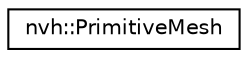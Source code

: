 digraph "Graphical Class Hierarchy"
{
 // LATEX_PDF_SIZE
  edge [fontname="Helvetica",fontsize="10",labelfontname="Helvetica",labelfontsize="10"];
  node [fontname="Helvetica",fontsize="10",shape=record];
  rankdir="LR";
  Node0 [label="nvh::PrimitiveMesh",height=0.2,width=0.4,color="black", fillcolor="white", style="filled",URL="$structnvh_1_1_primitive_mesh.html",tooltip=" "];
}
